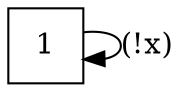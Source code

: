 digraph G {
	node [label="\N"];
	graph [bb="0,0,75,36"];
	1 [shape=square, pos="18,18", width="0.5", height="0.5"];
	1 -> 1 [label="(!x)", pos="e,36.153,11.487 36.153,24.513 45.539,25.515 54,23.344 54,18 54,14.744 50.858,12.666 46.28,11.766", lp="64.5,18"];
}
